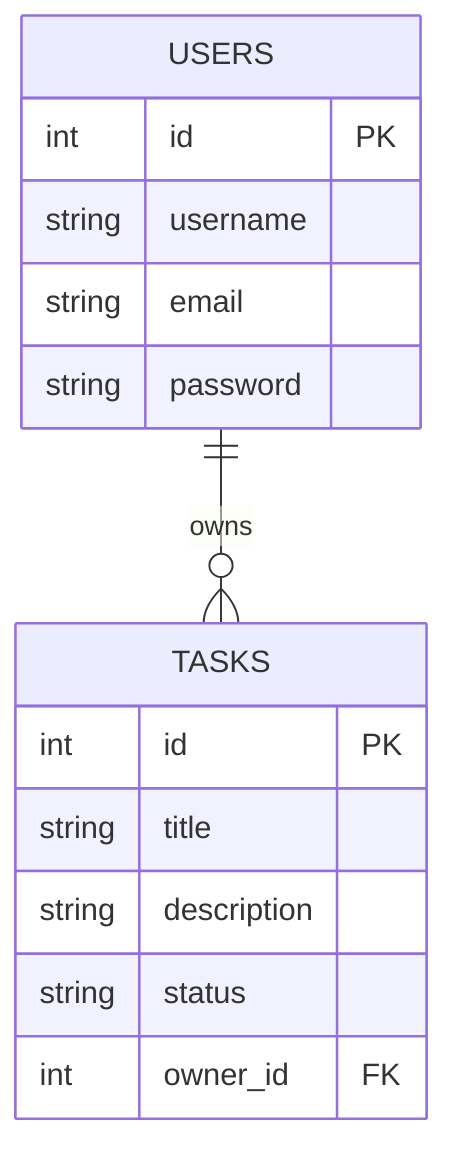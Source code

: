 erDiagram
    USERS ||--o{ TASKS : owns
    USERS {
        int id PK
        string username
        string email
        string password
    }
    TASKS {
        int id PK
        string title
        string description
        string status
        int owner_id FK
    }